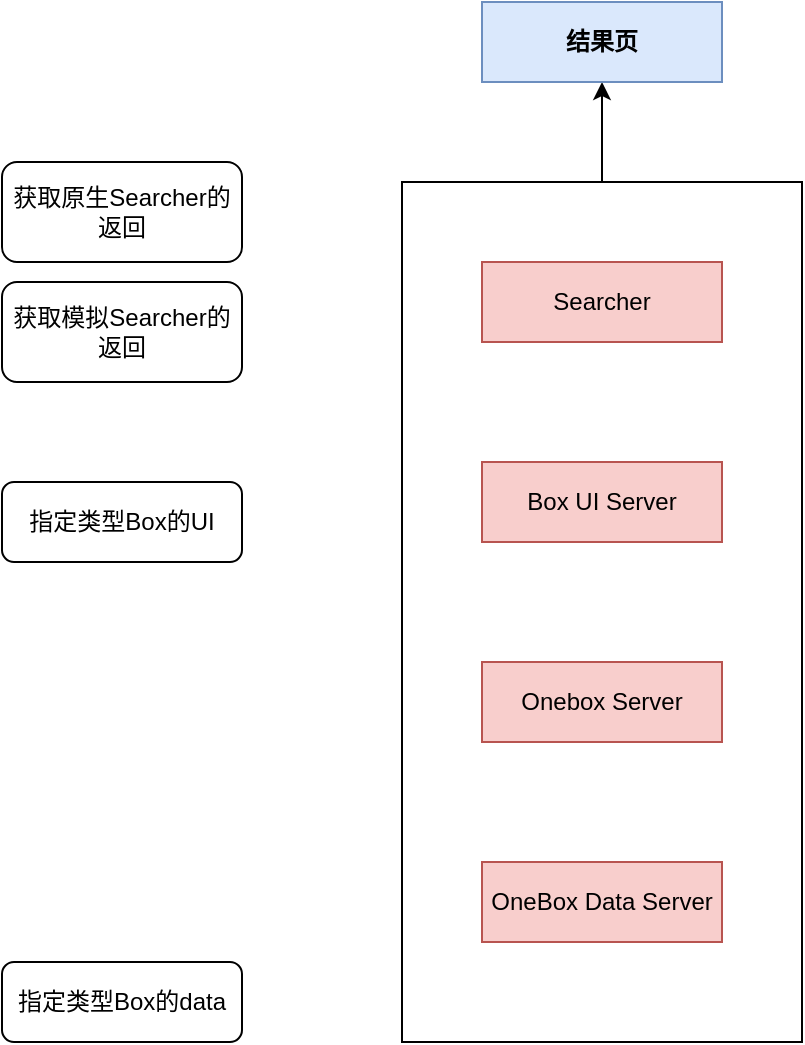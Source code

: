 <mxfile version="16.5.6" type="github">
  <diagram id="crn--hlIMHUMHz6F5_OJ" name="Page-1">
    <mxGraphModel dx="850" dy="529" grid="1" gridSize="10" guides="1" tooltips="1" connect="1" arrows="1" fold="1" page="1" pageScale="1" pageWidth="827" pageHeight="1169" math="0" shadow="0">
      <root>
        <mxCell id="0" />
        <mxCell id="1" parent="0" />
        <mxCell id="9kOQ5PttH7CepgaANhRz-14" value="" style="edgeStyle=orthogonalEdgeStyle;rounded=0;orthogonalLoop=1;jettySize=auto;html=1;" edge="1" parent="1" source="9kOQ5PttH7CepgaANhRz-12" target="9kOQ5PttH7CepgaANhRz-13">
          <mxGeometry relative="1" as="geometry" />
        </mxCell>
        <mxCell id="9kOQ5PttH7CepgaANhRz-12" value="" style="rounded=0;whiteSpace=wrap;html=1;align=left;" vertex="1" parent="1">
          <mxGeometry x="280" y="90" width="200" height="430" as="geometry" />
        </mxCell>
        <mxCell id="9kOQ5PttH7CepgaANhRz-1" value="Searcher" style="rounded=0;whiteSpace=wrap;html=1;fillColor=#f8cecc;strokeColor=#b85450;" vertex="1" parent="1">
          <mxGeometry x="320" y="130" width="120" height="40" as="geometry" />
        </mxCell>
        <mxCell id="9kOQ5PttH7CepgaANhRz-4" value="Box UI Server" style="rounded=0;whiteSpace=wrap;html=1;fillColor=#f8cecc;strokeColor=#b85450;" vertex="1" parent="1">
          <mxGeometry x="320" y="230" width="120" height="40" as="geometry" />
        </mxCell>
        <mxCell id="9kOQ5PttH7CepgaANhRz-5" value="Onebox Server" style="rounded=0;whiteSpace=wrap;html=1;fillColor=#f8cecc;strokeColor=#b85450;" vertex="1" parent="1">
          <mxGeometry x="320" y="330" width="120" height="40" as="geometry" />
        </mxCell>
        <mxCell id="9kOQ5PttH7CepgaANhRz-6" value="OneBox Data Server" style="rounded=0;whiteSpace=wrap;html=1;fillColor=#f8cecc;strokeColor=#b85450;" vertex="1" parent="1">
          <mxGeometry x="320" y="430" width="120" height="40" as="geometry" />
        </mxCell>
        <mxCell id="9kOQ5PttH7CepgaANhRz-7" value="指定类型Box的UI" style="rounded=1;whiteSpace=wrap;html=1;" vertex="1" parent="1">
          <mxGeometry x="80" y="240" width="120" height="40" as="geometry" />
        </mxCell>
        <mxCell id="9kOQ5PttH7CepgaANhRz-9" value="指定类型Box的data" style="rounded=1;whiteSpace=wrap;html=1;" vertex="1" parent="1">
          <mxGeometry x="80" y="480" width="120" height="40" as="geometry" />
        </mxCell>
        <mxCell id="9kOQ5PttH7CepgaANhRz-10" value="获取原生Searcher的返回" style="rounded=1;whiteSpace=wrap;html=1;" vertex="1" parent="1">
          <mxGeometry x="80" y="80" width="120" height="50" as="geometry" />
        </mxCell>
        <mxCell id="9kOQ5PttH7CepgaANhRz-11" value="获取模拟Searcher的返回" style="rounded=1;whiteSpace=wrap;html=1;" vertex="1" parent="1">
          <mxGeometry x="80" y="140" width="120" height="50" as="geometry" />
        </mxCell>
        <mxCell id="9kOQ5PttH7CepgaANhRz-13" value="结果页" style="whiteSpace=wrap;html=1;align=center;rounded=0;fillColor=#dae8fc;strokeColor=#6c8ebf;fontStyle=1" vertex="1" parent="1">
          <mxGeometry x="320" width="120" height="40" as="geometry" />
        </mxCell>
      </root>
    </mxGraphModel>
  </diagram>
</mxfile>
